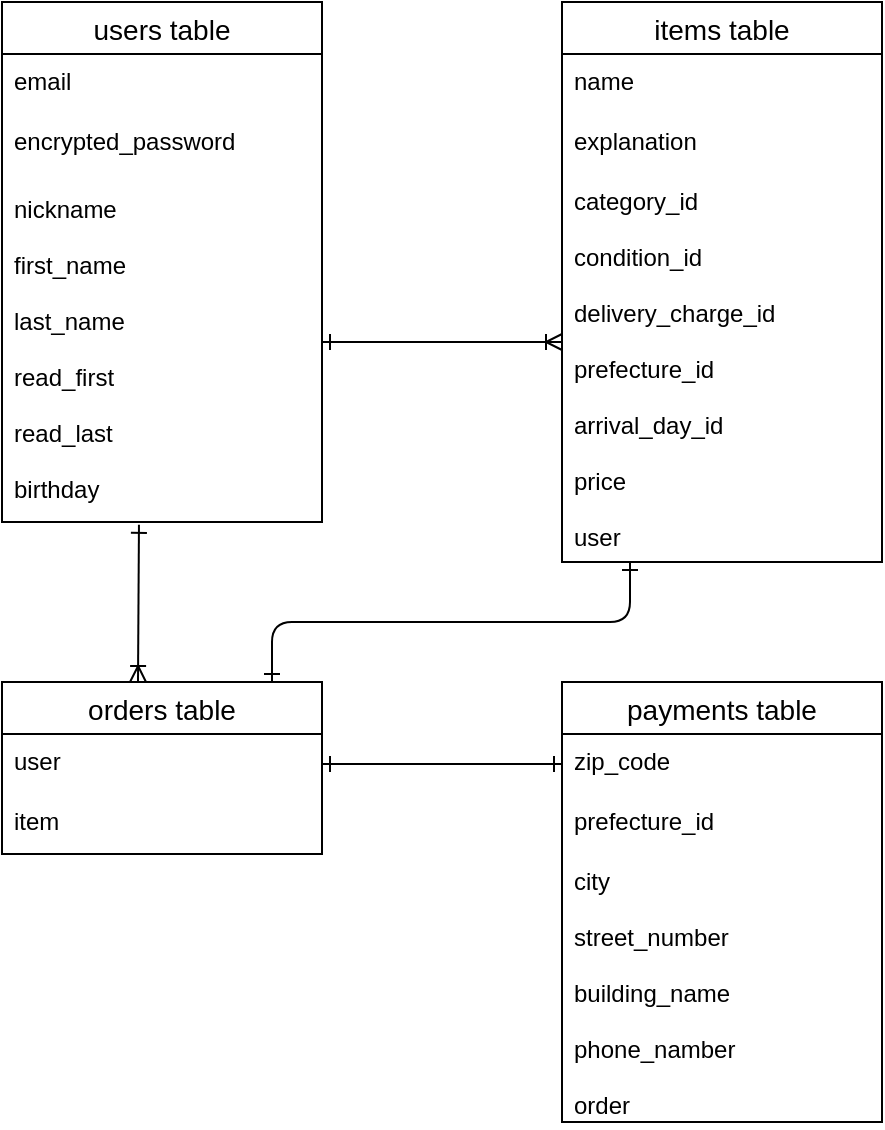 <mxfile>
    <diagram id="t3P96fV2AER-K8w09KhG" name="ページ1">
        <mxGraphModel dx="751" dy="536" grid="1" gridSize="10" guides="1" tooltips="1" connect="1" arrows="1" fold="1" page="1" pageScale="1" pageWidth="827" pageHeight="1169" math="0" shadow="0">
            <root>
                <mxCell id="0"/>
                <mxCell id="1" parent="0"/>
                <mxCell id="6" value="users table" style="swimlane;fontStyle=0;childLayout=stackLayout;horizontal=1;startSize=26;horizontalStack=0;resizeParent=1;resizeParentMax=0;resizeLast=0;collapsible=1;marginBottom=0;align=center;fontSize=14;gradientColor=none;fillColor=default;" vertex="1" parent="1">
                    <mxGeometry x="10" y="20" width="160" height="260" as="geometry">
                        <mxRectangle x="260" y="40" width="50" height="26" as="alternateBounds"/>
                    </mxGeometry>
                </mxCell>
                <mxCell id="7" value="email" style="text;strokeColor=none;fillColor=none;spacingLeft=4;spacingRight=4;overflow=hidden;rotatable=0;points=[[0,0.5],[1,0.5]];portConstraint=eastwest;fontSize=12;" vertex="1" parent="6">
                    <mxGeometry y="26" width="160" height="30" as="geometry"/>
                </mxCell>
                <mxCell id="8" value="encrypted_password" style="text;strokeColor=none;fillColor=none;spacingLeft=4;spacingRight=4;overflow=hidden;rotatable=0;points=[[0,0.5],[1,0.5]];portConstraint=eastwest;fontSize=12;" vertex="1" parent="6">
                    <mxGeometry y="56" width="160" height="204" as="geometry"/>
                </mxCell>
                <mxCell id="24" value="items table" style="swimlane;fontStyle=0;childLayout=stackLayout;horizontal=1;startSize=26;horizontalStack=0;resizeParent=1;resizeParentMax=0;resizeLast=0;collapsible=1;marginBottom=0;align=center;fontSize=14;fillColor=default;gradientColor=none;html=0;" vertex="1" parent="1">
                    <mxGeometry x="290" y="20" width="160" height="280" as="geometry"/>
                </mxCell>
                <mxCell id="25" value="name" style="text;strokeColor=none;fillColor=none;spacingLeft=4;spacingRight=4;overflow=hidden;rotatable=0;points=[[0,0.5],[1,0.5]];portConstraint=eastwest;fontSize=12;html=0;" vertex="1" parent="24">
                    <mxGeometry y="26" width="160" height="30" as="geometry"/>
                </mxCell>
                <mxCell id="26" value="explanation" style="text;strokeColor=none;fillColor=none;spacingLeft=4;spacingRight=4;overflow=hidden;rotatable=0;points=[[0,0.5],[1,0.5]];portConstraint=eastwest;fontSize=12;html=0;" vertex="1" parent="24">
                    <mxGeometry y="56" width="160" height="30" as="geometry"/>
                </mxCell>
                <mxCell id="27" value="category_id&#10;&#10;condition_id&#10;&#10;delivery_charge_id&#10;&#10;prefecture_id&#10;&#10;arrival_day_id&#10;&#10;price&#10;&#10;user" style="text;strokeColor=none;fillColor=none;spacingLeft=4;spacingRight=4;overflow=hidden;rotatable=0;points=[[0,0.5],[1,0.5]];portConstraint=eastwest;fontSize=12;html=0;" vertex="1" parent="24">
                    <mxGeometry y="86" width="160" height="194" as="geometry"/>
                </mxCell>
                <mxCell id="28" value="orders table" style="swimlane;fontStyle=0;childLayout=stackLayout;horizontal=1;startSize=26;horizontalStack=0;resizeParent=1;resizeParentMax=0;resizeLast=0;collapsible=1;marginBottom=0;align=center;fontSize=14;fillColor=default;gradientColor=none;html=0;" vertex="1" parent="1">
                    <mxGeometry x="10" y="360" width="160" height="86" as="geometry"/>
                </mxCell>
                <mxCell id="29" value="user" style="text;strokeColor=none;fillColor=none;spacingLeft=4;spacingRight=4;overflow=hidden;rotatable=0;points=[[0,0.5],[1,0.5]];portConstraint=eastwest;fontSize=12;html=0;" vertex="1" parent="28">
                    <mxGeometry y="26" width="160" height="30" as="geometry"/>
                </mxCell>
                <mxCell id="30" value="item" style="text;strokeColor=none;fillColor=none;spacingLeft=4;spacingRight=4;overflow=hidden;rotatable=0;points=[[0,0.5],[1,0.5]];portConstraint=eastwest;fontSize=12;html=0;" vertex="1" parent="28">
                    <mxGeometry y="56" width="160" height="30" as="geometry"/>
                </mxCell>
                <mxCell id="32" value="payments table" style="swimlane;fontStyle=0;childLayout=stackLayout;horizontal=1;startSize=26;horizontalStack=0;resizeParent=1;resizeParentMax=0;resizeLast=0;collapsible=1;marginBottom=0;align=center;fontSize=14;fillColor=default;gradientColor=none;html=0;" vertex="1" parent="1">
                    <mxGeometry x="290" y="360" width="160" height="220" as="geometry"/>
                </mxCell>
                <mxCell id="33" value="zip_code" style="text;strokeColor=none;fillColor=none;spacingLeft=4;spacingRight=4;overflow=hidden;rotatable=0;points=[[0,0.5],[1,0.5]];portConstraint=eastwest;fontSize=12;html=0;" vertex="1" parent="32">
                    <mxGeometry y="26" width="160" height="30" as="geometry"/>
                </mxCell>
                <mxCell id="34" value="prefecture_id" style="text;strokeColor=none;fillColor=none;spacingLeft=4;spacingRight=4;overflow=hidden;rotatable=0;points=[[0,0.5],[1,0.5]];portConstraint=eastwest;fontSize=12;html=0;" vertex="1" parent="32">
                    <mxGeometry y="56" width="160" height="30" as="geometry"/>
                </mxCell>
                <mxCell id="35" value="city&#10;&#10;street_number&#10;&#10;building_name&#10;&#10;phone_namber&#10;&#10;order" style="text;strokeColor=none;fillColor=none;spacingLeft=4;spacingRight=4;overflow=hidden;rotatable=0;points=[[0,0.5],[1,0.5]];portConstraint=eastwest;fontSize=12;html=0;" vertex="1" parent="32">
                    <mxGeometry y="86" width="160" height="134" as="geometry"/>
                </mxCell>
                <mxCell id="9" value="nickname&#10;&#10;first_name&#10;&#10;last_name&#10;&#10;read_first&#10;&#10;read_last&#10;&#10;birthday" style="text;strokeColor=none;fillColor=none;spacingLeft=4;spacingRight=4;overflow=hidden;rotatable=0;points=[[0,0.5],[1,0.5]];portConstraint=eastwest;fontSize=12;" vertex="1" parent="1">
                    <mxGeometry x="10" y="110" width="160" height="160" as="geometry"/>
                </mxCell>
                <mxCell id="37" value="" style="edgeStyle=entityRelationEdgeStyle;fontSize=12;html=1;endArrow=ERoneToMany;exitX=1;exitY=0.5;exitDx=0;exitDy=0;startArrow=ERone;startFill=0;" edge="1" parent="1" source="9">
                    <mxGeometry width="100" height="100" relative="1" as="geometry">
                        <mxPoint x="260" y="340" as="sourcePoint"/>
                        <mxPoint x="290" y="190" as="targetPoint"/>
                    </mxGeometry>
                </mxCell>
                <mxCell id="40" value="" style="fontSize=12;html=1;endArrow=ERoneToMany;exitX=0.428;exitY=1.007;exitDx=0;exitDy=0;exitPerimeter=0;verticalAlign=middle;startArrow=ERone;startFill=0;" edge="1" parent="1" source="8">
                    <mxGeometry width="100" height="100" relative="1" as="geometry">
                        <mxPoint x="290" y="340" as="sourcePoint"/>
                        <mxPoint x="78" y="360" as="targetPoint"/>
                    </mxGeometry>
                </mxCell>
                <mxCell id="41" value="" style="edgeStyle=orthogonalEdgeStyle;fontSize=12;html=1;endArrow=ERone;endFill=1;startArrow=ERone;startFill=0;" edge="1" parent="1" source="28" target="27">
                    <mxGeometry width="100" height="100" relative="1" as="geometry">
                        <mxPoint x="290" y="340" as="sourcePoint"/>
                        <mxPoint x="390" y="240" as="targetPoint"/>
                        <Array as="points">
                            <mxPoint x="145" y="330"/>
                            <mxPoint x="324" y="330"/>
                        </Array>
                    </mxGeometry>
                </mxCell>
                <mxCell id="42" value="" style="edgeStyle=entityRelationEdgeStyle;fontSize=12;html=1;endArrow=ERone;endFill=1;entryX=0;entryY=0.5;entryDx=0;entryDy=0;startArrow=ERone;startFill=0;" edge="1" parent="1" target="33">
                    <mxGeometry width="100" height="100" relative="1" as="geometry">
                        <mxPoint x="170" y="401" as="sourcePoint"/>
                        <mxPoint x="390" y="240" as="targetPoint"/>
                    </mxGeometry>
                </mxCell>
            </root>
        </mxGraphModel>
    </diagram>
</mxfile>
